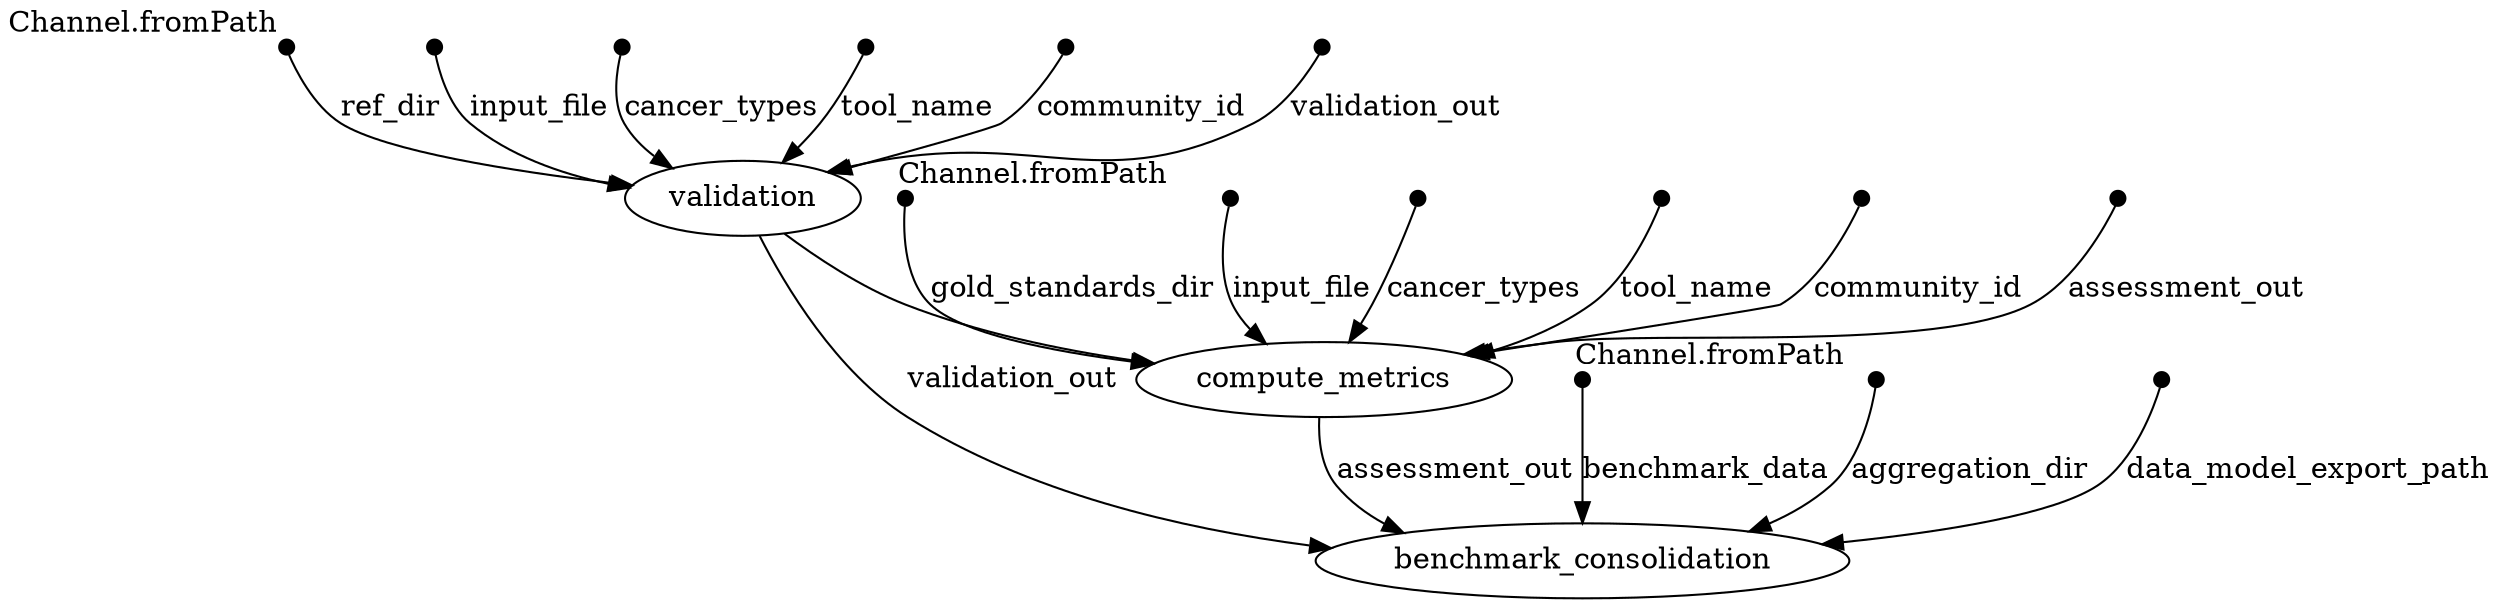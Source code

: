 digraph "DAG" {
p0 [shape=point,label="",fixedsize=true,width=0.1,xlabel="Channel.fromPath"];
p8 [label="validation"];
p0 -> p8 [label="ref_dir"];

p1 [shape=point,label="",fixedsize=true,width=0.1,xlabel="Channel.fromPath"];
p14 [label="compute_metrics"];
p1 -> p14 [label="gold_standards_dir"];

p2 [shape=point,label="",fixedsize=true,width=0.1,xlabel="Channel.fromPath"];
p17 [label="benchmark_consolidation"];
p2 -> p17 [label="benchmark_data"];

p3 [shape=point,label="",fixedsize=true,width=0.1];
p8 [label="validation"];
p3 -> p8 [label="input_file"];

p4 [shape=point,label="",fixedsize=true,width=0.1];
p8 [label="validation"];
p4 -> p8 [label="cancer_types"];

p5 [shape=point,label="",fixedsize=true,width=0.1];
p8 [label="validation"];
p5 -> p8 [label="tool_name"];

p6 [shape=point,label="",fixedsize=true,width=0.1];
p8 [label="validation"];
p6 -> p8 [label="community_id"];

p7 [shape=point,label="",fixedsize=true,width=0.1];
p8 [label="validation"];
p7 -> p8 [label="validation_out"];

p8 [label="validation"];
p14 [label="compute_metrics"];
p8 -> p14;

p8 [label="validation"];
p17 [label="benchmark_consolidation"];
p8 -> p17 [label="validation_out"];

p9 [shape=point,label="",fixedsize=true,width=0.1];
p14 [label="compute_metrics"];
p9 -> p14 [label="input_file"];

p10 [shape=point,label="",fixedsize=true,width=0.1];
p14 [label="compute_metrics"];
p10 -> p14 [label="cancer_types"];

p11 [shape=point,label="",fixedsize=true,width=0.1];
p14 [label="compute_metrics"];
p11 -> p14 [label="tool_name"];

p12 [shape=point,label="",fixedsize=true,width=0.1];
p14 [label="compute_metrics"];
p12 -> p14 [label="community_id"];

p13 [shape=point,label="",fixedsize=true,width=0.1];
p14 [label="compute_metrics"];
p13 -> p14 [label="assessment_out"];

p14 [label="compute_metrics"];
p17 [label="benchmark_consolidation"];
p14 -> p17 [label="assessment_out"];

p15 [shape=point,label="",fixedsize=true,width=0.1];
p17 [label="benchmark_consolidation"];
p15 -> p17 [label="aggregation_dir"];

p16 [shape=point,label="",fixedsize=true,width=0.1];
p17 [label="benchmark_consolidation"];
p16 -> p17 [label="data_model_export_path"];

}
